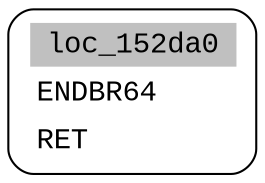 digraph asm_graph {
1941 [
shape="Mrecord" fontname="Courier New"label =<<table border="0" cellborder="0" cellpadding="3"><tr><td align="center" colspan="2" bgcolor="grey">loc_152da0</td></tr><tr><td align="left">ENDBR64    </td></tr><tr><td align="left">RET        </td></tr></table>> ];
}